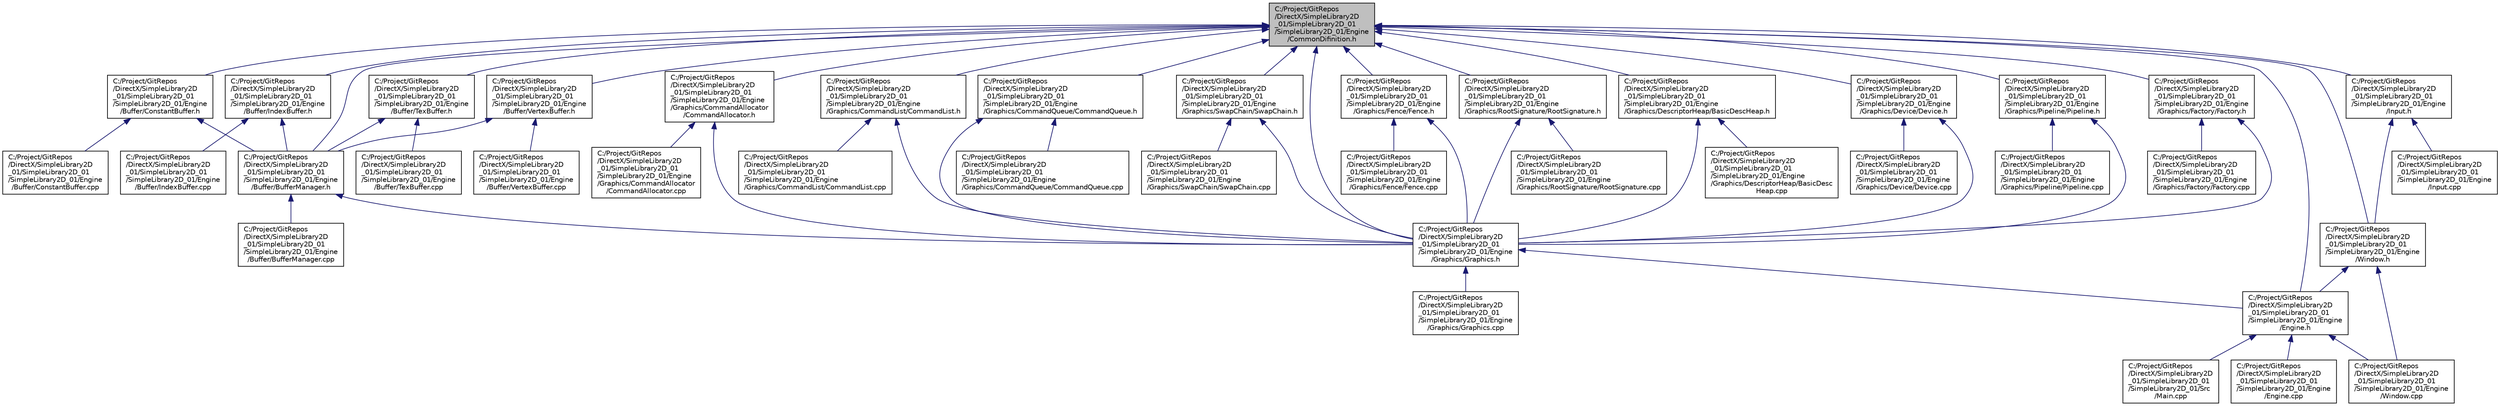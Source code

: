digraph "C:/Project/GitRepos/DirectX/SimpleLibrary2D_01/SimpleLibrary2D_01/SimpleLibrary2D_01/Engine/CommonDifinition.h"
{
 // LATEX_PDF_SIZE
  edge [fontname="Helvetica",fontsize="10",labelfontname="Helvetica",labelfontsize="10"];
  node [fontname="Helvetica",fontsize="10",shape=record];
  Node1 [label="C:/Project/GitRepos\l/DirectX/SimpleLibrary2D\l_01/SimpleLibrary2D_01\l/SimpleLibrary2D_01/Engine\l/CommonDifinition.h",height=0.2,width=0.4,color="black", fillcolor="grey75", style="filled", fontcolor="black",tooltip=" "];
  Node1 -> Node2 [dir="back",color="midnightblue",fontsize="10",style="solid"];
  Node2 [label="C:/Project/GitRepos\l/DirectX/SimpleLibrary2D\l_01/SimpleLibrary2D_01\l/SimpleLibrary2D_01/Engine\l/Buffer/BufferManager.h",height=0.2,width=0.4,color="black", fillcolor="white", style="filled",URL="$_buffer_manager_8h.html",tooltip=" "];
  Node2 -> Node3 [dir="back",color="midnightblue",fontsize="10",style="solid"];
  Node3 [label="C:/Project/GitRepos\l/DirectX/SimpleLibrary2D\l_01/SimpleLibrary2D_01\l/SimpleLibrary2D_01/Engine\l/Buffer/BufferManager.cpp",height=0.2,width=0.4,color="black", fillcolor="white", style="filled",URL="$_buffer_manager_8cpp.html",tooltip=" "];
  Node2 -> Node4 [dir="back",color="midnightblue",fontsize="10",style="solid"];
  Node4 [label="C:/Project/GitRepos\l/DirectX/SimpleLibrary2D\l_01/SimpleLibrary2D_01\l/SimpleLibrary2D_01/Engine\l/Graphics/Graphics.h",height=0.2,width=0.4,color="black", fillcolor="white", style="filled",URL="$_graphics_8h.html",tooltip=" "];
  Node4 -> Node5 [dir="back",color="midnightblue",fontsize="10",style="solid"];
  Node5 [label="C:/Project/GitRepos\l/DirectX/SimpleLibrary2D\l_01/SimpleLibrary2D_01\l/SimpleLibrary2D_01/Engine\l/Engine.h",height=0.2,width=0.4,color="black", fillcolor="white", style="filled",URL="$_engine_8h.html",tooltip="エンジンクラスの宣言"];
  Node5 -> Node6 [dir="back",color="midnightblue",fontsize="10",style="solid"];
  Node6 [label="C:/Project/GitRepos\l/DirectX/SimpleLibrary2D\l_01/SimpleLibrary2D_01\l/SimpleLibrary2D_01/Engine\l/Engine.cpp",height=0.2,width=0.4,color="black", fillcolor="white", style="filled",URL="$_engine_8cpp.html",tooltip=" "];
  Node5 -> Node7 [dir="back",color="midnightblue",fontsize="10",style="solid"];
  Node7 [label="C:/Project/GitRepos\l/DirectX/SimpleLibrary2D\l_01/SimpleLibrary2D_01\l/SimpleLibrary2D_01/Engine\l/Window.cpp",height=0.2,width=0.4,color="black", fillcolor="white", style="filled",URL="$_window_8cpp.html",tooltip=" "];
  Node5 -> Node8 [dir="back",color="midnightblue",fontsize="10",style="solid"];
  Node8 [label="C:/Project/GitRepos\l/DirectX/SimpleLibrary2D\l_01/SimpleLibrary2D_01\l/SimpleLibrary2D_01/Src\l/Main.cpp",height=0.2,width=0.4,color="black", fillcolor="white", style="filled",URL="$_main_8cpp.html",tooltip=" "];
  Node4 -> Node9 [dir="back",color="midnightblue",fontsize="10",style="solid"];
  Node9 [label="C:/Project/GitRepos\l/DirectX/SimpleLibrary2D\l_01/SimpleLibrary2D_01\l/SimpleLibrary2D_01/Engine\l/Graphics/Graphics.cpp",height=0.2,width=0.4,color="black", fillcolor="white", style="filled",URL="$_graphics_8cpp.html",tooltip=" "];
  Node1 -> Node10 [dir="back",color="midnightblue",fontsize="10",style="solid"];
  Node10 [label="C:/Project/GitRepos\l/DirectX/SimpleLibrary2D\l_01/SimpleLibrary2D_01\l/SimpleLibrary2D_01/Engine\l/Buffer/ConstantBuffer.h",height=0.2,width=0.4,color="black", fillcolor="white", style="filled",URL="$_constant_buffer_8h.html",tooltip="コンスタントバッファークラスの宣言"];
  Node10 -> Node2 [dir="back",color="midnightblue",fontsize="10",style="solid"];
  Node10 -> Node11 [dir="back",color="midnightblue",fontsize="10",style="solid"];
  Node11 [label="C:/Project/GitRepos\l/DirectX/SimpleLibrary2D\l_01/SimpleLibrary2D_01\l/SimpleLibrary2D_01/Engine\l/Buffer/ConstantBuffer.cpp",height=0.2,width=0.4,color="black", fillcolor="white", style="filled",URL="$_constant_buffer_8cpp.html",tooltip=" "];
  Node1 -> Node12 [dir="back",color="midnightblue",fontsize="10",style="solid"];
  Node12 [label="C:/Project/GitRepos\l/DirectX/SimpleLibrary2D\l_01/SimpleLibrary2D_01\l/SimpleLibrary2D_01/Engine\l/Buffer/IndexBuffer.h",height=0.2,width=0.4,color="black", fillcolor="white", style="filled",URL="$_index_buffer_8h.html",tooltip="インデックスバッファークラスの宣言"];
  Node12 -> Node2 [dir="back",color="midnightblue",fontsize="10",style="solid"];
  Node12 -> Node13 [dir="back",color="midnightblue",fontsize="10",style="solid"];
  Node13 [label="C:/Project/GitRepos\l/DirectX/SimpleLibrary2D\l_01/SimpleLibrary2D_01\l/SimpleLibrary2D_01/Engine\l/Buffer/IndexBuffer.cpp",height=0.2,width=0.4,color="black", fillcolor="white", style="filled",URL="$_index_buffer_8cpp.html",tooltip=" "];
  Node1 -> Node14 [dir="back",color="midnightblue",fontsize="10",style="solid"];
  Node14 [label="C:/Project/GitRepos\l/DirectX/SimpleLibrary2D\l_01/SimpleLibrary2D_01\l/SimpleLibrary2D_01/Engine\l/Buffer/TexBuffer.h",height=0.2,width=0.4,color="black", fillcolor="white", style="filled",URL="$_tex_buffer_8h.html",tooltip="テクスチャバッファークラスの宣言"];
  Node14 -> Node2 [dir="back",color="midnightblue",fontsize="10",style="solid"];
  Node14 -> Node15 [dir="back",color="midnightblue",fontsize="10",style="solid"];
  Node15 [label="C:/Project/GitRepos\l/DirectX/SimpleLibrary2D\l_01/SimpleLibrary2D_01\l/SimpleLibrary2D_01/Engine\l/Buffer/TexBuffer.cpp",height=0.2,width=0.4,color="black", fillcolor="white", style="filled",URL="$_tex_buffer_8cpp.html",tooltip=" "];
  Node1 -> Node16 [dir="back",color="midnightblue",fontsize="10",style="solid"];
  Node16 [label="C:/Project/GitRepos\l/DirectX/SimpleLibrary2D\l_01/SimpleLibrary2D_01\l/SimpleLibrary2D_01/Engine\l/Buffer/VertexBuffer.h",height=0.2,width=0.4,color="black", fillcolor="white", style="filled",URL="$_vertex_buffer_8h.html",tooltip="頂点バッファクラスの宣言"];
  Node16 -> Node2 [dir="back",color="midnightblue",fontsize="10",style="solid"];
  Node16 -> Node17 [dir="back",color="midnightblue",fontsize="10",style="solid"];
  Node17 [label="C:/Project/GitRepos\l/DirectX/SimpleLibrary2D\l_01/SimpleLibrary2D_01\l/SimpleLibrary2D_01/Engine\l/Buffer/VertexBuffer.cpp",height=0.2,width=0.4,color="black", fillcolor="white", style="filled",URL="$_vertex_buffer_8cpp.html",tooltip=" "];
  Node1 -> Node5 [dir="back",color="midnightblue",fontsize="10",style="solid"];
  Node1 -> Node18 [dir="back",color="midnightblue",fontsize="10",style="solid"];
  Node18 [label="C:/Project/GitRepos\l/DirectX/SimpleLibrary2D\l_01/SimpleLibrary2D_01\l/SimpleLibrary2D_01/Engine\l/Graphics/CommandAllocator\l/CommandAllocator.h",height=0.2,width=0.4,color="black", fillcolor="white", style="filled",URL="$_command_allocator_8h.html",tooltip=" "];
  Node18 -> Node19 [dir="back",color="midnightblue",fontsize="10",style="solid"];
  Node19 [label="C:/Project/GitRepos\l/DirectX/SimpleLibrary2D\l_01/SimpleLibrary2D_01\l/SimpleLibrary2D_01/Engine\l/Graphics/CommandAllocator\l/CommandAllocator.cpp",height=0.2,width=0.4,color="black", fillcolor="white", style="filled",URL="$_command_allocator_8cpp.html",tooltip=" "];
  Node18 -> Node4 [dir="back",color="midnightblue",fontsize="10",style="solid"];
  Node1 -> Node20 [dir="back",color="midnightblue",fontsize="10",style="solid"];
  Node20 [label="C:/Project/GitRepos\l/DirectX/SimpleLibrary2D\l_01/SimpleLibrary2D_01\l/SimpleLibrary2D_01/Engine\l/Graphics/CommandList/CommandList.h",height=0.2,width=0.4,color="black", fillcolor="white", style="filled",URL="$_command_list_8h.html",tooltip=" "];
  Node20 -> Node21 [dir="back",color="midnightblue",fontsize="10",style="solid"];
  Node21 [label="C:/Project/GitRepos\l/DirectX/SimpleLibrary2D\l_01/SimpleLibrary2D_01\l/SimpleLibrary2D_01/Engine\l/Graphics/CommandList/CommandList.cpp",height=0.2,width=0.4,color="black", fillcolor="white", style="filled",URL="$_command_list_8cpp.html",tooltip=" "];
  Node20 -> Node4 [dir="back",color="midnightblue",fontsize="10",style="solid"];
  Node1 -> Node22 [dir="back",color="midnightblue",fontsize="10",style="solid"];
  Node22 [label="C:/Project/GitRepos\l/DirectX/SimpleLibrary2D\l_01/SimpleLibrary2D_01\l/SimpleLibrary2D_01/Engine\l/Graphics/CommandQueue/CommandQueue.h",height=0.2,width=0.4,color="black", fillcolor="white", style="filled",URL="$_command_queue_8h.html",tooltip=" "];
  Node22 -> Node23 [dir="back",color="midnightblue",fontsize="10",style="solid"];
  Node23 [label="C:/Project/GitRepos\l/DirectX/SimpleLibrary2D\l_01/SimpleLibrary2D_01\l/SimpleLibrary2D_01/Engine\l/Graphics/CommandQueue/CommandQueue.cpp",height=0.2,width=0.4,color="black", fillcolor="white", style="filled",URL="$_command_queue_8cpp.html",tooltip=" "];
  Node22 -> Node4 [dir="back",color="midnightblue",fontsize="10",style="solid"];
  Node1 -> Node24 [dir="back",color="midnightblue",fontsize="10",style="solid"];
  Node24 [label="C:/Project/GitRepos\l/DirectX/SimpleLibrary2D\l_01/SimpleLibrary2D_01\l/SimpleLibrary2D_01/Engine\l/Graphics/DescriptorHeap/BasicDescHeap.h",height=0.2,width=0.4,color="black", fillcolor="white", style="filled",URL="$_basic_desc_heap_8h.html",tooltip=" "];
  Node24 -> Node25 [dir="back",color="midnightblue",fontsize="10",style="solid"];
  Node25 [label="C:/Project/GitRepos\l/DirectX/SimpleLibrary2D\l_01/SimpleLibrary2D_01\l/SimpleLibrary2D_01/Engine\l/Graphics/DescriptorHeap/BasicDesc\lHeap.cpp",height=0.2,width=0.4,color="black", fillcolor="white", style="filled",URL="$_basic_desc_heap_8cpp.html",tooltip=" "];
  Node24 -> Node4 [dir="back",color="midnightblue",fontsize="10",style="solid"];
  Node1 -> Node26 [dir="back",color="midnightblue",fontsize="10",style="solid"];
  Node26 [label="C:/Project/GitRepos\l/DirectX/SimpleLibrary2D\l_01/SimpleLibrary2D_01\l/SimpleLibrary2D_01/Engine\l/Graphics/Device/Device.h",height=0.2,width=0.4,color="black", fillcolor="white", style="filled",URL="$_device_8h.html",tooltip=" "];
  Node26 -> Node27 [dir="back",color="midnightblue",fontsize="10",style="solid"];
  Node27 [label="C:/Project/GitRepos\l/DirectX/SimpleLibrary2D\l_01/SimpleLibrary2D_01\l/SimpleLibrary2D_01/Engine\l/Graphics/Device/Device.cpp",height=0.2,width=0.4,color="black", fillcolor="white", style="filled",URL="$_device_8cpp.html",tooltip=" "];
  Node26 -> Node4 [dir="back",color="midnightblue",fontsize="10",style="solid"];
  Node1 -> Node28 [dir="back",color="midnightblue",fontsize="10",style="solid"];
  Node28 [label="C:/Project/GitRepos\l/DirectX/SimpleLibrary2D\l_01/SimpleLibrary2D_01\l/SimpleLibrary2D_01/Engine\l/Graphics/Factory/Factory.h",height=0.2,width=0.4,color="black", fillcolor="white", style="filled",URL="$_factory_8h.html",tooltip=" "];
  Node28 -> Node29 [dir="back",color="midnightblue",fontsize="10",style="solid"];
  Node29 [label="C:/Project/GitRepos\l/DirectX/SimpleLibrary2D\l_01/SimpleLibrary2D_01\l/SimpleLibrary2D_01/Engine\l/Graphics/Factory/Factory.cpp",height=0.2,width=0.4,color="black", fillcolor="white", style="filled",URL="$_factory_8cpp.html",tooltip=" "];
  Node28 -> Node4 [dir="back",color="midnightblue",fontsize="10",style="solid"];
  Node1 -> Node30 [dir="back",color="midnightblue",fontsize="10",style="solid"];
  Node30 [label="C:/Project/GitRepos\l/DirectX/SimpleLibrary2D\l_01/SimpleLibrary2D_01\l/SimpleLibrary2D_01/Engine\l/Graphics/Fence/Fence.h",height=0.2,width=0.4,color="black", fillcolor="white", style="filled",URL="$_fence_8h.html",tooltip=" "];
  Node30 -> Node31 [dir="back",color="midnightblue",fontsize="10",style="solid"];
  Node31 [label="C:/Project/GitRepos\l/DirectX/SimpleLibrary2D\l_01/SimpleLibrary2D_01\l/SimpleLibrary2D_01/Engine\l/Graphics/Fence/Fence.cpp",height=0.2,width=0.4,color="black", fillcolor="white", style="filled",URL="$_fence_8cpp.html",tooltip=" "];
  Node30 -> Node4 [dir="back",color="midnightblue",fontsize="10",style="solid"];
  Node1 -> Node4 [dir="back",color="midnightblue",fontsize="10",style="solid"];
  Node1 -> Node32 [dir="back",color="midnightblue",fontsize="10",style="solid"];
  Node32 [label="C:/Project/GitRepos\l/DirectX/SimpleLibrary2D\l_01/SimpleLibrary2D_01\l/SimpleLibrary2D_01/Engine\l/Graphics/Pipeline/Pipeline.h",height=0.2,width=0.4,color="black", fillcolor="white", style="filled",URL="$_pipeline_8h.html",tooltip=" "];
  Node32 -> Node4 [dir="back",color="midnightblue",fontsize="10",style="solid"];
  Node32 -> Node33 [dir="back",color="midnightblue",fontsize="10",style="solid"];
  Node33 [label="C:/Project/GitRepos\l/DirectX/SimpleLibrary2D\l_01/SimpleLibrary2D_01\l/SimpleLibrary2D_01/Engine\l/Graphics/Pipeline/Pipeline.cpp",height=0.2,width=0.4,color="black", fillcolor="white", style="filled",URL="$_pipeline_8cpp.html",tooltip=" "];
  Node1 -> Node34 [dir="back",color="midnightblue",fontsize="10",style="solid"];
  Node34 [label="C:/Project/GitRepos\l/DirectX/SimpleLibrary2D\l_01/SimpleLibrary2D_01\l/SimpleLibrary2D_01/Engine\l/Graphics/RootSignature/RootSignature.h",height=0.2,width=0.4,color="black", fillcolor="white", style="filled",URL="$_root_signature_8h.html",tooltip=" "];
  Node34 -> Node4 [dir="back",color="midnightblue",fontsize="10",style="solid"];
  Node34 -> Node35 [dir="back",color="midnightblue",fontsize="10",style="solid"];
  Node35 [label="C:/Project/GitRepos\l/DirectX/SimpleLibrary2D\l_01/SimpleLibrary2D_01\l/SimpleLibrary2D_01/Engine\l/Graphics/RootSignature/RootSignature.cpp",height=0.2,width=0.4,color="black", fillcolor="white", style="filled",URL="$_root_signature_8cpp.html",tooltip=" "];
  Node1 -> Node36 [dir="back",color="midnightblue",fontsize="10",style="solid"];
  Node36 [label="C:/Project/GitRepos\l/DirectX/SimpleLibrary2D\l_01/SimpleLibrary2D_01\l/SimpleLibrary2D_01/Engine\l/Graphics/SwapChain/SwapChain.h",height=0.2,width=0.4,color="black", fillcolor="white", style="filled",URL="$_swap_chain_8h.html",tooltip=" "];
  Node36 -> Node4 [dir="back",color="midnightblue",fontsize="10",style="solid"];
  Node36 -> Node37 [dir="back",color="midnightblue",fontsize="10",style="solid"];
  Node37 [label="C:/Project/GitRepos\l/DirectX/SimpleLibrary2D\l_01/SimpleLibrary2D_01\l/SimpleLibrary2D_01/Engine\l/Graphics/SwapChain/SwapChain.cpp",height=0.2,width=0.4,color="black", fillcolor="white", style="filled",URL="$_swap_chain_8cpp.html",tooltip=" "];
  Node1 -> Node38 [dir="back",color="midnightblue",fontsize="10",style="solid"];
  Node38 [label="C:/Project/GitRepos\l/DirectX/SimpleLibrary2D\l_01/SimpleLibrary2D_01\l/SimpleLibrary2D_01/Engine\l/Input.h",height=0.2,width=0.4,color="black", fillcolor="white", style="filled",URL="$_input_8h.html",tooltip=" "];
  Node38 -> Node39 [dir="back",color="midnightblue",fontsize="10",style="solid"];
  Node39 [label="C:/Project/GitRepos\l/DirectX/SimpleLibrary2D\l_01/SimpleLibrary2D_01\l/SimpleLibrary2D_01/Engine\l/Input.cpp",height=0.2,width=0.4,color="black", fillcolor="white", style="filled",URL="$_input_8cpp.html",tooltip=" "];
  Node38 -> Node40 [dir="back",color="midnightblue",fontsize="10",style="solid"];
  Node40 [label="C:/Project/GitRepos\l/DirectX/SimpleLibrary2D\l_01/SimpleLibrary2D_01\l/SimpleLibrary2D_01/Engine\l/Window.h",height=0.2,width=0.4,color="black", fillcolor="white", style="filled",URL="$_window_8h.html",tooltip=" "];
  Node40 -> Node5 [dir="back",color="midnightblue",fontsize="10",style="solid"];
  Node40 -> Node7 [dir="back",color="midnightblue",fontsize="10",style="solid"];
  Node1 -> Node40 [dir="back",color="midnightblue",fontsize="10",style="solid"];
}
